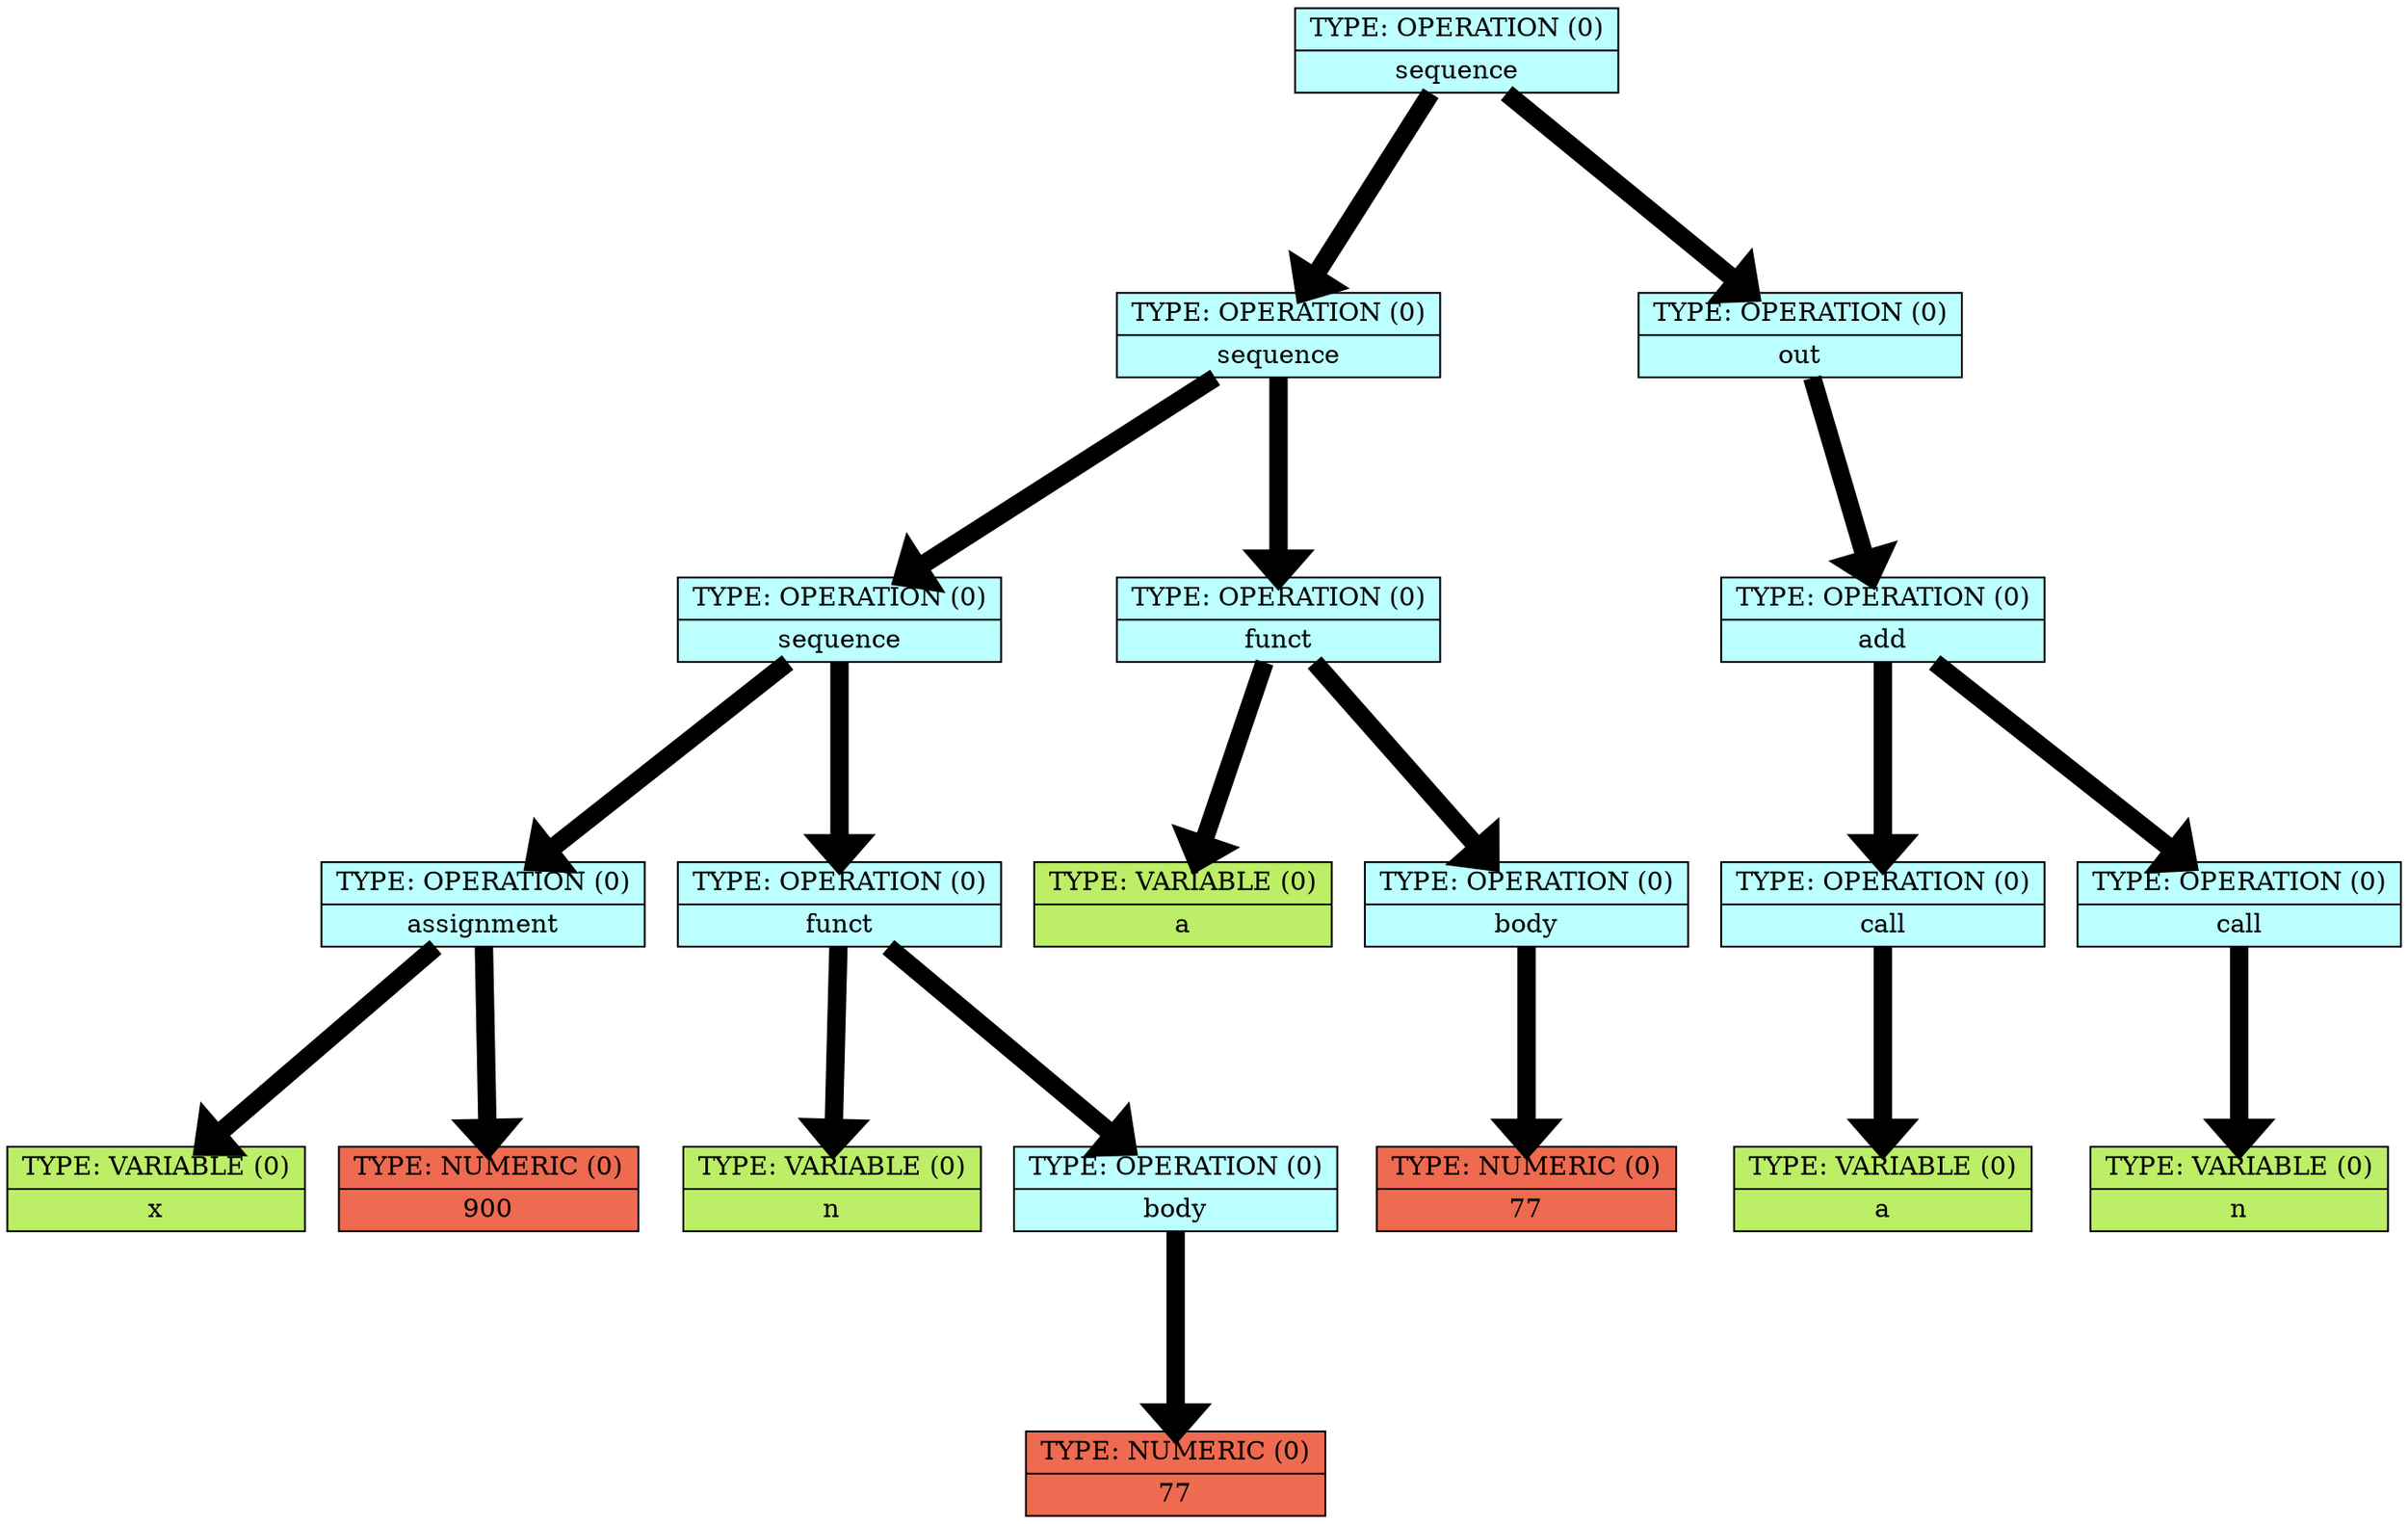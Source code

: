digraph structs {    
rankdir = TB;        
graph [dpi = 200];   
ranksep = 1.5;       
edge[penwidth = 10]; 
cell0 [style = filled, color = black, shape=record, 
fillcolor = paleturquoise1, label = " { <ptr> TYPE: OPERATION (0) | sequence} " ];                         
cell1 [style = filled, color = black, shape=record, 
fillcolor = paleturquoise1, label = " { <ptr> TYPE: OPERATION (0) | sequence} " ];                         
cell2 [style = filled, color = black, shape=record, 
fillcolor = paleturquoise1, label = " { <ptr> TYPE: OPERATION (0) | sequence} " ];                         
cell3 [style = filled, color = black, shape=record, 
fillcolor = paleturquoise1, label = " { <ptr> TYPE: OPERATION (0) | assignment} " ];                         
cell4 [style = filled, color = black, shape=record, 
fillcolor = darkolivegreen2, label = " { <ptr> TYPE: VARIABLE (0) | x} " ];                         
cell5 [style = filled, color = black, shape=record, 
fillcolor = coral2, label = " { <ptr> TYPE: NUMERIC (0) | 900} " ];                         
cell6 [style = filled, color = black, shape=record, 
fillcolor = paleturquoise1, label = " { <ptr> TYPE: OPERATION (0) | funct} " ];                         
cell7 [style = filled, color = black, shape=record, 
fillcolor = darkolivegreen2, label = " { <ptr> TYPE: VARIABLE (0) | n} " ];                         
cell8 [style = filled, color = black, shape=record, 
fillcolor = paleturquoise1, label = " { <ptr> TYPE: OPERATION (0) | body} " ];                         
cell9 [style = filled, color = black, shape=record, 
fillcolor = coral2, label = " { <ptr> TYPE: NUMERIC (0) | 77} " ];                         
cell10 [style = filled, color = black, shape=record, 
fillcolor = paleturquoise1, label = " { <ptr> TYPE: OPERATION (0) | funct} " ];                         
cell11 [style = filled, color = black, shape=record, 
fillcolor = darkolivegreen2, label = " { <ptr> TYPE: VARIABLE (0) | a} " ];                         
cell12 [style = filled, color = black, shape=record, 
fillcolor = paleturquoise1, label = " { <ptr> TYPE: OPERATION (0) | body} " ];                         
cell13 [style = filled, color = black, shape=record, 
fillcolor = coral2, label = " { <ptr> TYPE: NUMERIC (0) | 77} " ];                         
cell14 [style = filled, color = black, shape=record, 
fillcolor = paleturquoise1, label = " { <ptr> TYPE: OPERATION (0) | out} " ];                         
cell15 [style = filled, color = black, shape=record, 
fillcolor = paleturquoise1, label = " { <ptr> TYPE: OPERATION (0) | add} " ];                         
cell16 [style = filled, color = black, shape=record, 
fillcolor = paleturquoise1, label = " { <ptr> TYPE: OPERATION (0) | call} " ];                         
cell17 [style = filled, color = black, shape=record, 
fillcolor = darkolivegreen2, label = " { <ptr> TYPE: VARIABLE (0) | a} " ];                         
cell18 [style = filled, color = black, shape=record, 
fillcolor = paleturquoise1, label = " { <ptr> TYPE: OPERATION (0) | call} " ];                         
cell19 [style = filled, color = black, shape=record, 
fillcolor = darkolivegreen2, label = " { <ptr> TYPE: VARIABLE (0) | n} " ];                         
cell0 -> cell1;
cell1 -> cell2;
cell2 -> cell3;
cell3 -> cell4;
cell3 -> cell5;
cell2 -> cell6;
cell6 -> cell7;
cell6 -> cell8;
cell8 -> cell9;
cell1 -> cell10;
cell10 -> cell11;
cell10 -> cell12;
cell12 -> cell13;
cell0 -> cell14;
cell14 -> cell15;
cell15 -> cell16;
cell16 -> cell17;
cell15 -> cell18;
cell18 -> cell19;
}
